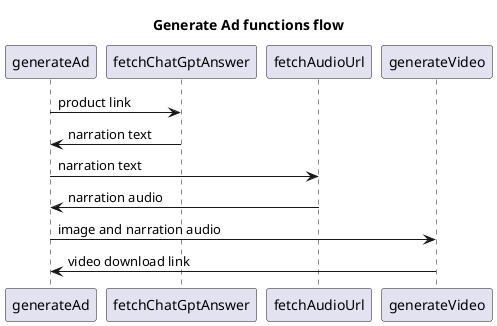@startuml Generate short functions flow
title Generate Ad functions flow

generateAd -> fetchChatGptAnswer : product link
fetchChatGptAnswer -> generateAd : narration text

generateAd -> fetchAudioUrl : narration text
fetchAudioUrl -> generateAd : narration audio

generateAd -> generateVideo : image and narration audio
generateVideo -> generateAd : video download link
@enduml
